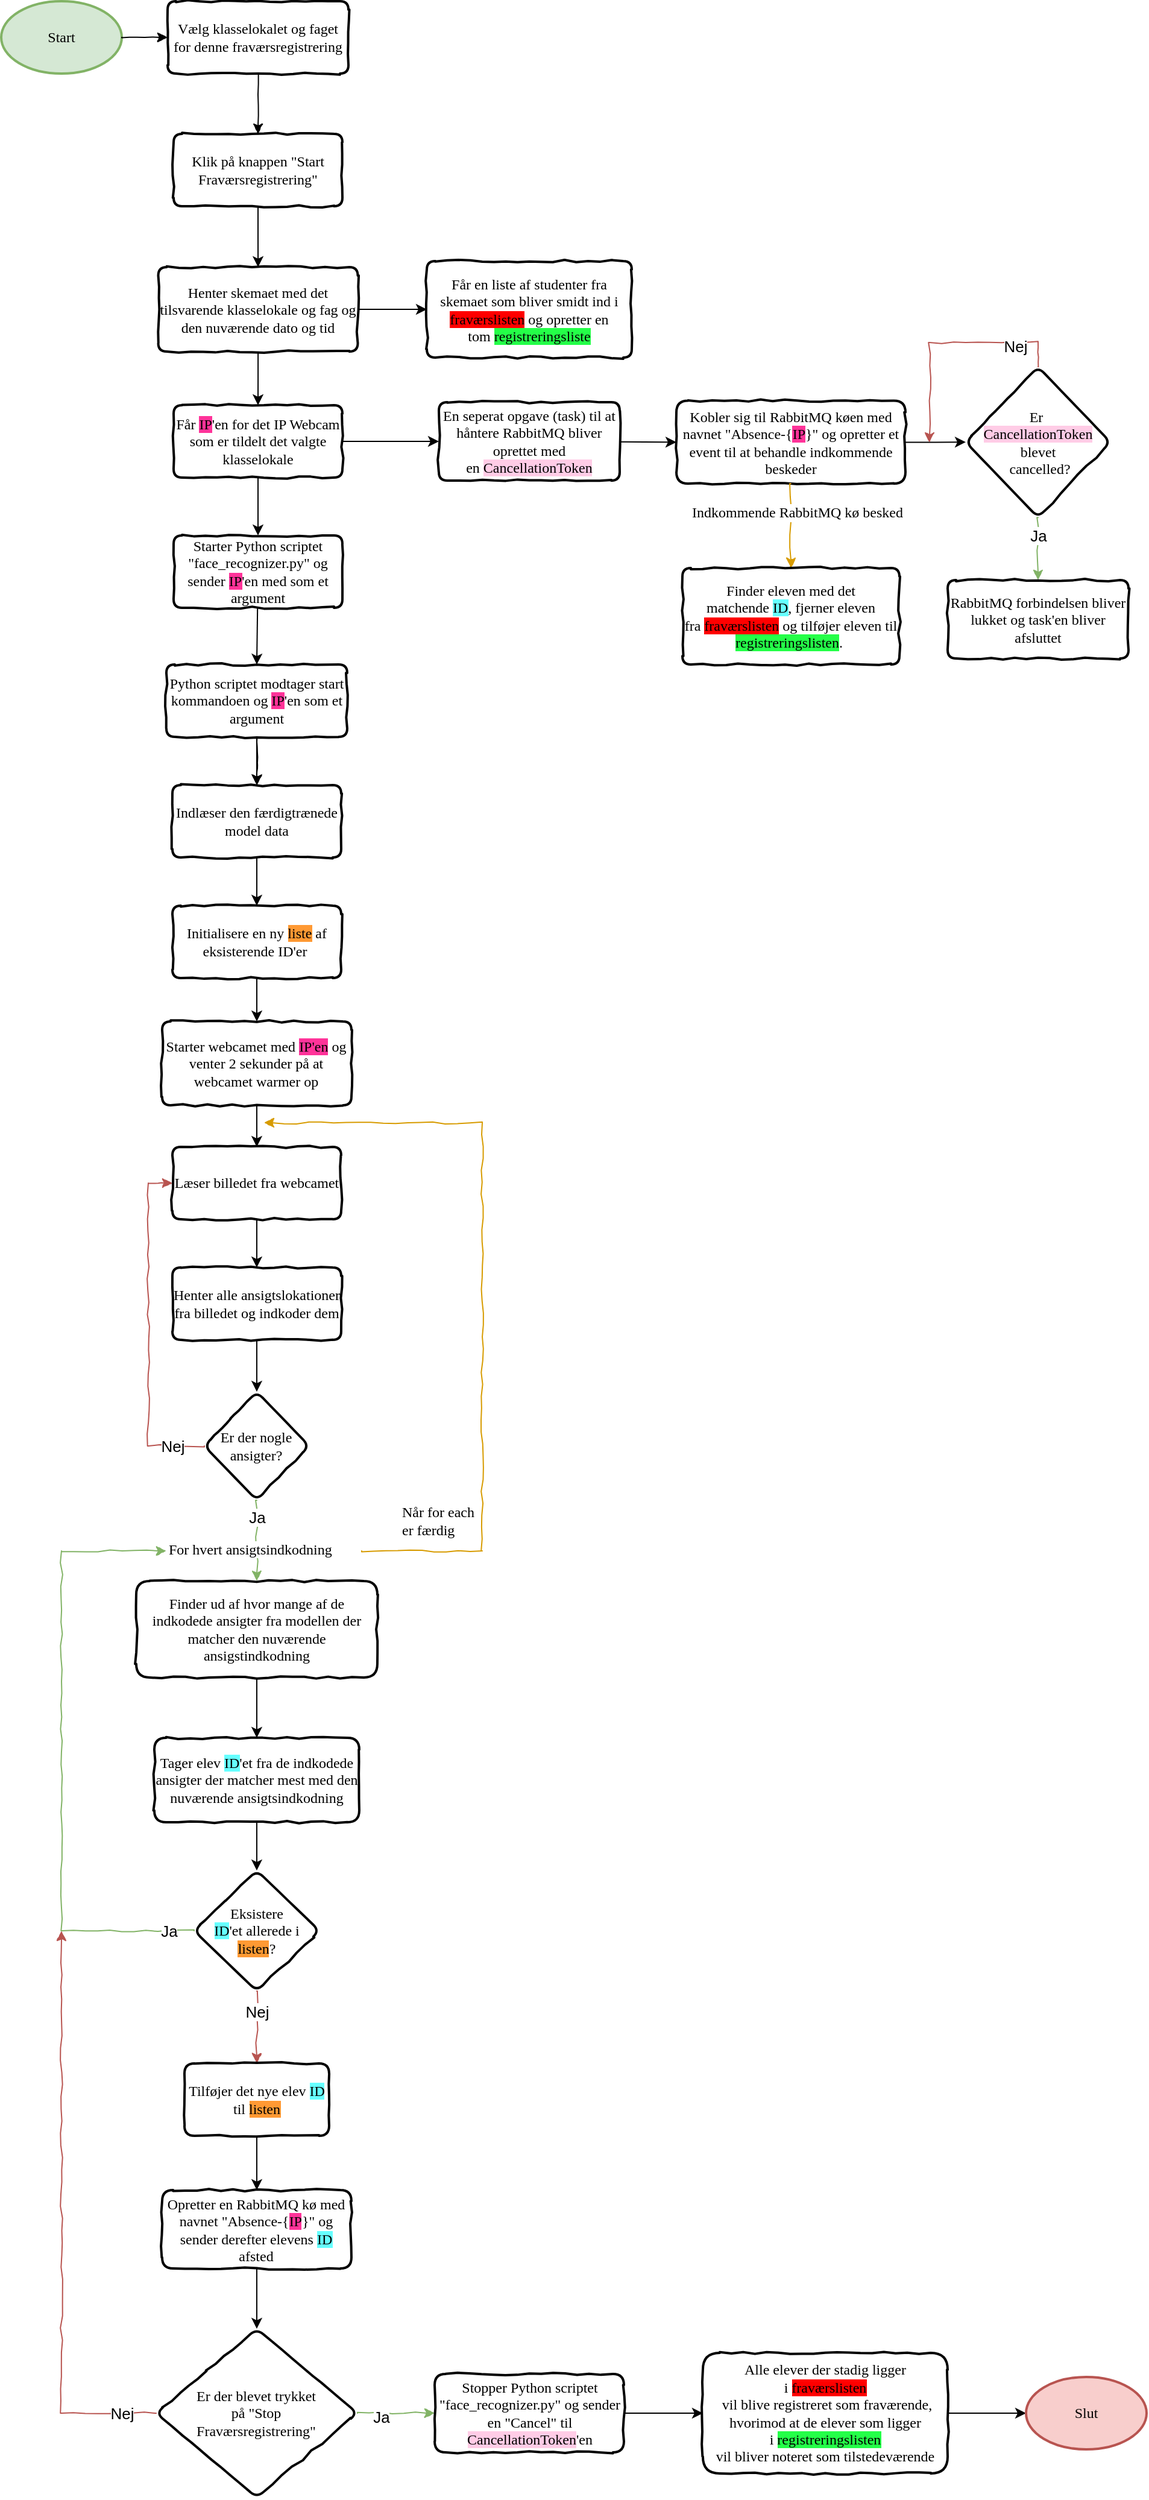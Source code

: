 <mxfile version="15.4.0" type="device"><diagram id="_jiMkEz087JAHt5v3xBD" name="Page-1"><mxGraphModel dx="1422" dy="822" grid="1" gridSize="10" guides="1" tooltips="1" connect="1" arrows="1" fold="1" page="0" pageScale="1" pageWidth="1100" pageHeight="850" math="0" shadow="0"><root><mxCell id="0"/><mxCell id="1" parent="0"/><mxCell id="gbFf8bxU4_p1AlwCyVrt-1" value="Start" style="strokeWidth=2;html=1;shape=mxgraph.flowchart.start_1;whiteSpace=wrap;fontFamily=Comic Sans MS;shadow=0;fillColor=#d5e8d4;strokeColor=#82b366;fontSize=12;" parent="1" vertex="1"><mxGeometry x="10" y="10" width="100" height="60" as="geometry"/></mxCell><mxCell id="gbFf8bxU4_p1AlwCyVrt-2" style="edgeStyle=orthogonalEdgeStyle;rounded=0;comic=1;orthogonalLoop=1;jettySize=auto;html=1;exitX=0.5;exitY=1;exitDx=0;exitDy=0;entryX=0.5;entryY=0;entryDx=0;entryDy=0;fontFamily=Comic Sans MS;fontSize=12;" parent="1" source="gbFf8bxU4_p1AlwCyVrt-4" target="gbFf8bxU4_p1AlwCyVrt-3" edge="1"><mxGeometry relative="1" as="geometry"/></mxCell><mxCell id="gbFf8bxU4_p1AlwCyVrt-7" value="" style="edgeStyle=orthogonalEdgeStyle;rounded=0;orthogonalLoop=1;jettySize=auto;html=1;" parent="1" source="gbFf8bxU4_p1AlwCyVrt-3" target="gbFf8bxU4_p1AlwCyVrt-6" edge="1"><mxGeometry relative="1" as="geometry"/></mxCell><mxCell id="gbFf8bxU4_p1AlwCyVrt-3" value="Klik på knappen &quot;Start Fraværsregistrering&quot;" style="rounded=1;whiteSpace=wrap;html=1;absoluteArcSize=1;arcSize=14;strokeWidth=2;comic=1;fontFamily=Comic Sans MS;fontSize=12;" parent="1" vertex="1"><mxGeometry x="153" y="120" width="140" height="60" as="geometry"/></mxCell><mxCell id="gbFf8bxU4_p1AlwCyVrt-4" value="Vælg klasselokalet og faget for denne fraværsregistrering" style="rounded=1;whiteSpace=wrap;html=1;absoluteArcSize=1;arcSize=14;strokeWidth=2;comic=1;fontFamily=Comic Sans MS;fontSize=12;" parent="1" vertex="1"><mxGeometry x="148" y="10" width="150" height="60" as="geometry"/></mxCell><mxCell id="gbFf8bxU4_p1AlwCyVrt-5" style="edgeStyle=orthogonalEdgeStyle;rounded=0;comic=1;orthogonalLoop=1;jettySize=auto;html=1;exitX=1;exitY=0.5;exitDx=0;exitDy=0;entryX=0;entryY=0.5;entryDx=0;entryDy=0;fontFamily=Comic Sans MS;exitPerimeter=0;fontSize=12;" parent="1" source="gbFf8bxU4_p1AlwCyVrt-1" target="gbFf8bxU4_p1AlwCyVrt-4" edge="1"><mxGeometry relative="1" as="geometry"><mxPoint x="69.69" y="79.741" as="sourcePoint"/><mxPoint x="69.69" y="110.086" as="targetPoint"/></mxGeometry></mxCell><mxCell id="gbFf8bxU4_p1AlwCyVrt-9" value="" style="edgeStyle=orthogonalEdgeStyle;rounded=0;orthogonalLoop=1;jettySize=auto;html=1;entryX=0.5;entryY=0;entryDx=0;entryDy=0;" parent="1" source="gbFf8bxU4_p1AlwCyVrt-6" target="gbFf8bxU4_p1AlwCyVrt-14" edge="1"><mxGeometry relative="1" as="geometry"><mxPoint x="223" y="350.0" as="targetPoint"/></mxGeometry></mxCell><mxCell id="gbFf8bxU4_p1AlwCyVrt-12" value="" style="edgeStyle=orthogonalEdgeStyle;rounded=0;orthogonalLoop=1;jettySize=auto;html=1;entryX=0;entryY=0.5;entryDx=0;entryDy=0;" parent="1" source="gbFf8bxU4_p1AlwCyVrt-6" target="gbFf8bxU4_p1AlwCyVrt-13" edge="1"><mxGeometry relative="1" as="geometry"><mxPoint x="385.75" y="265.5" as="targetPoint"/></mxGeometry></mxCell><mxCell id="gbFf8bxU4_p1AlwCyVrt-6" value="Henter skemaet med det tilsvarende klasselokale og fag og den nuværende dato og tid" style="rounded=1;whiteSpace=wrap;html=1;absoluteArcSize=1;arcSize=14;strokeWidth=2;comic=1;fontFamily=Comic Sans MS;fontSize=12;" parent="1" vertex="1"><mxGeometry x="140.25" y="230.5" width="165.5" height="70" as="geometry"/></mxCell><mxCell id="gbFf8bxU4_p1AlwCyVrt-13" value="Får en liste af studenter fra skemaet som bliver smidt ind i &lt;span style=&quot;background-color: rgb(255 , 0 , 0)&quot;&gt;fraværslisten&lt;/span&gt; og opretter en tom&amp;nbsp;&lt;span style=&quot;background-color: rgb(36 , 255 , 72)&quot;&gt;registreringsliste&lt;br&gt;&lt;/span&gt;" style="rounded=1;whiteSpace=wrap;html=1;absoluteArcSize=1;arcSize=14;strokeWidth=2;comic=1;fontFamily=Comic Sans MS;fontSize=12;" parent="1" vertex="1"><mxGeometry x="363" y="225.5" width="170" height="80" as="geometry"/></mxCell><mxCell id="gbFf8bxU4_p1AlwCyVrt-16" value="" style="edgeStyle=orthogonalEdgeStyle;rounded=0;orthogonalLoop=1;jettySize=auto;html=1;entryX=0;entryY=0.5;entryDx=0;entryDy=0;" parent="1" source="gbFf8bxU4_p1AlwCyVrt-14" target="w3KOf6_YJL4cehJAPmx5-10" edge="1"><mxGeometry relative="1" as="geometry"><mxPoint x="373" y="375" as="targetPoint"/></mxGeometry></mxCell><mxCell id="gbFf8bxU4_p1AlwCyVrt-18" value="" style="edgeStyle=orthogonalEdgeStyle;rounded=0;orthogonalLoop=1;jettySize=auto;html=1;" parent="1" source="gbFf8bxU4_p1AlwCyVrt-14" target="gbFf8bxU4_p1AlwCyVrt-17" edge="1"><mxGeometry relative="1" as="geometry"/></mxCell><mxCell id="gbFf8bxU4_p1AlwCyVrt-14" value="Får&amp;nbsp;&lt;span style=&quot;background-color: rgb(255 , 51 , 153)&quot;&gt;IP&lt;/span&gt;'en for det IP Webcam som er tildelt det valgte klasselokale" style="rounded=1;whiteSpace=wrap;html=1;absoluteArcSize=1;arcSize=14;strokeWidth=2;comic=1;fontFamily=Comic Sans MS;fontSize=12;" parent="1" vertex="1"><mxGeometry x="153" y="345" width="140" height="60" as="geometry"/></mxCell><mxCell id="w3KOf6_YJL4cehJAPmx5-1" style="rounded=0;orthogonalLoop=1;jettySize=auto;html=1;entryX=0.5;entryY=0;entryDx=0;entryDy=0;" parent="1" source="gbFf8bxU4_p1AlwCyVrt-17" target="lt2hSP0hX8sn5hnvxRRY-23" edge="1"><mxGeometry relative="1" as="geometry"/></mxCell><mxCell id="gbFf8bxU4_p1AlwCyVrt-17" value="Starter Python scriptet &quot;face_recognizer.py&quot; og sender&amp;nbsp;&lt;span style=&quot;background-color: rgb(255 , 51 , 153)&quot;&gt;IP&lt;/span&gt;'en med som et argument" style="rounded=1;whiteSpace=wrap;html=1;absoluteArcSize=1;arcSize=14;strokeWidth=2;comic=1;fontFamily=Comic Sans MS;fontSize=12;" parent="1" vertex="1"><mxGeometry x="153" y="453" width="140" height="60" as="geometry"/></mxCell><mxCell id="lt2hSP0hX8sn5hnvxRRY-1" style="edgeStyle=orthogonalEdgeStyle;rounded=0;orthogonalLoop=1;jettySize=auto;html=1;fontSize=12;entryX=0;entryY=0.5;entryDx=0;entryDy=0;fontFamily=Comic Sans MS;strokeColor=#82b366;fillColor=#d5e8d4;comic=1;exitX=0;exitY=0.5;exitDx=0;exitDy=0;" parent="1" source="lt2hSP0hX8sn5hnvxRRY-3" target="lt2hSP0hX8sn5hnvxRRY-26" edge="1"><mxGeometry relative="1" as="geometry"><mxPoint x="146.98" y="1277" as="targetPoint"/><Array as="points"><mxPoint x="60" y="1610"/><mxPoint x="60" y="1295"/></Array></mxGeometry></mxCell><mxCell id="lt2hSP0hX8sn5hnvxRRY-2" value="Ja" style="edgeLabel;html=1;align=center;verticalAlign=middle;resizable=0;points=[];fontSize=13;" parent="lt2hSP0hX8sn5hnvxRRY-1" vertex="1" connectable="0"><mxGeometry x="-0.844" relative="1" as="geometry"><mxPoint x="19" as="offset"/></mxGeometry></mxCell><mxCell id="lt2hSP0hX8sn5hnvxRRY-3" value="Eksistere&lt;br&gt;&lt;span style=&quot;background-color: rgb(102 , 255 , 255)&quot;&gt;ID&lt;/span&gt;'et allerede i &lt;br&gt;&lt;span style=&quot;background-color: rgb(255 , 153 , 51)&quot;&gt;listen&lt;/span&gt;?" style="rhombus;whiteSpace=wrap;html=1;rounded=1;fontFamily=Comic Sans MS;strokeWidth=2;arcSize=14;comic=1;" parent="1" vertex="1"><mxGeometry x="169.98" y="1560" width="104" height="100" as="geometry"/></mxCell><mxCell id="lt2hSP0hX8sn5hnvxRRY-5" style="edgeStyle=orthogonalEdgeStyle;rounded=0;comic=1;orthogonalLoop=1;jettySize=auto;html=1;exitX=0.5;exitY=1;exitDx=0;exitDy=0;entryX=0.5;entryY=0;entryDx=0;entryDy=0;fontFamily=Comic Sans MS;fontSize=12;" parent="1" target="lt2hSP0hX8sn5hnvxRRY-7" edge="1"><mxGeometry relative="1" as="geometry"><mxPoint x="221.98" y="620" as="sourcePoint"/></mxGeometry></mxCell><mxCell id="lt2hSP0hX8sn5hnvxRRY-6" value="" style="edgeStyle=orthogonalEdgeStyle;rounded=0;orthogonalLoop=1;jettySize=auto;html=1;entryX=0.5;entryY=0;entryDx=0;entryDy=0;" parent="1" source="lt2hSP0hX8sn5hnvxRRY-7" edge="1"><mxGeometry relative="1" as="geometry"><mxPoint x="221.98" y="760" as="targetPoint"/></mxGeometry></mxCell><mxCell id="lt2hSP0hX8sn5hnvxRRY-7" value="Indlæser den færdigtrænede model data" style="rounded=1;whiteSpace=wrap;html=1;absoluteArcSize=1;arcSize=14;strokeWidth=2;comic=1;fontFamily=Comic Sans MS;fontSize=12;" parent="1" vertex="1"><mxGeometry x="151.98" y="660" width="140" height="60" as="geometry"/></mxCell><mxCell id="lt2hSP0hX8sn5hnvxRRY-9" value="" style="edgeStyle=orthogonalEdgeStyle;rounded=0;orthogonalLoop=1;jettySize=auto;html=1;entryX=0.5;entryY=0;entryDx=0;entryDy=0;exitX=0.5;exitY=1;exitDx=0;exitDy=0;" parent="1" source="lt2hSP0hX8sn5hnvxRRY-14" target="lt2hSP0hX8sn5hnvxRRY-11" edge="1"><mxGeometry relative="1" as="geometry"><mxPoint x="221.98" y="1000" as="targetPoint"/><mxPoint x="222.028" y="950.5" as="sourcePoint"/></mxGeometry></mxCell><mxCell id="lt2hSP0hX8sn5hnvxRRY-10" value="" style="edgeStyle=orthogonalEdgeStyle;rounded=0;orthogonalLoop=1;jettySize=auto;html=1;" parent="1" source="lt2hSP0hX8sn5hnvxRRY-11" target="lt2hSP0hX8sn5hnvxRRY-13" edge="1"><mxGeometry relative="1" as="geometry"/></mxCell><mxCell id="lt2hSP0hX8sn5hnvxRRY-12" value="" style="edgeStyle=orthogonalEdgeStyle;rounded=0;orthogonalLoop=1;jettySize=auto;html=1;" parent="1" source="lt2hSP0hX8sn5hnvxRRY-13" target="lt2hSP0hX8sn5hnvxRRY-19" edge="1"><mxGeometry relative="1" as="geometry"/></mxCell><mxCell id="lt2hSP0hX8sn5hnvxRRY-13" value="Henter alle ansigtslokationer fra billedet og indkoder dem" style="rounded=1;whiteSpace=wrap;html=1;absoluteArcSize=1;arcSize=14;strokeWidth=2;comic=1;fontFamily=Comic Sans MS;fontSize=12;" parent="1" vertex="1"><mxGeometry x="151.98" y="1060" width="140" height="60" as="geometry"/></mxCell><mxCell id="lt2hSP0hX8sn5hnvxRRY-14" value="Starter webcamet med &lt;span style=&quot;background-color: rgb(255 , 51 , 153)&quot;&gt;IP'en&lt;/span&gt;&lt;span style=&quot;background-color: rgb(255 , 255 , 255)&quot;&gt;&amp;nbsp;&lt;/span&gt;og venter 2 sekunder på at webcamet warmer op" style="rounded=1;whiteSpace=wrap;html=1;absoluteArcSize=1;arcSize=14;strokeWidth=2;comic=1;fontFamily=Comic Sans MS;fontSize=12;" parent="1" vertex="1"><mxGeometry x="143.48" y="856" width="157" height="69.5" as="geometry"/></mxCell><mxCell id="lt2hSP0hX8sn5hnvxRRY-15" style="edgeStyle=orthogonalEdgeStyle;rounded=0;orthogonalLoop=1;jettySize=auto;html=1;entryX=0;entryY=0.5;entryDx=0;entryDy=0;exitX=0;exitY=0.5;exitDx=0;exitDy=0;fontFamily=Comic Sans MS;fontSize=12;strokeColor=#b85450;fillColor=#f8cecc;comic=1;" parent="1" source="lt2hSP0hX8sn5hnvxRRY-19" target="lt2hSP0hX8sn5hnvxRRY-11" edge="1"><mxGeometry relative="1" as="geometry"/></mxCell><mxCell id="lt2hSP0hX8sn5hnvxRRY-16" value="Nej" style="edgeLabel;html=1;align=center;verticalAlign=middle;resizable=0;points=[];fontSize=13;" parent="lt2hSP0hX8sn5hnvxRRY-15" vertex="1" connectable="0"><mxGeometry x="-0.765" y="2" relative="1" as="geometry"><mxPoint x="7" y="-2" as="offset"/></mxGeometry></mxCell><mxCell id="lt2hSP0hX8sn5hnvxRRY-17" value="" style="edgeStyle=orthogonalEdgeStyle;rounded=0;orthogonalLoop=1;jettySize=auto;html=1;fontFamily=Comic Sans MS;fontSize=12;strokeColor=#82b366;fillColor=#d5e8d4;comic=1;" parent="1" source="lt2hSP0hX8sn5hnvxRRY-19" target="lt2hSP0hX8sn5hnvxRRY-25" edge="1"><mxGeometry relative="1" as="geometry"/></mxCell><mxCell id="lt2hSP0hX8sn5hnvxRRY-18" value="Ja" style="edgeLabel;html=1;align=center;verticalAlign=middle;resizable=0;points=[];fontSize=13;" parent="lt2hSP0hX8sn5hnvxRRY-17" vertex="1" connectable="0"><mxGeometry x="-0.356" y="1" relative="1" as="geometry"><mxPoint x="-1" y="-8" as="offset"/></mxGeometry></mxCell><mxCell id="lt2hSP0hX8sn5hnvxRRY-19" value="Er der nogle ansigter?" style="rhombus;whiteSpace=wrap;html=1;rounded=1;fontFamily=Comic Sans MS;strokeWidth=2;arcSize=14;comic=1;" parent="1" vertex="1"><mxGeometry x="178.48" y="1163" width="87" height="90" as="geometry"/></mxCell><mxCell id="lt2hSP0hX8sn5hnvxRRY-20" value="" style="edgeStyle=orthogonalEdgeStyle;rounded=0;orthogonalLoop=1;jettySize=auto;html=1;" parent="1" source="lt2hSP0hX8sn5hnvxRRY-21" target="lt2hSP0hX8sn5hnvxRRY-14" edge="1"><mxGeometry relative="1" as="geometry"/></mxCell><mxCell id="lt2hSP0hX8sn5hnvxRRY-21" value="Initialisere en ny&amp;nbsp;&lt;span style=&quot;background-color: rgb(255 , 153 , 51)&quot;&gt;liste&lt;/span&gt;&lt;span style=&quot;background-color: rgb(255 , 255 , 255)&quot;&gt;&amp;nbsp;&lt;/span&gt;af eksisterende ID'er&amp;nbsp;" style="rounded=1;whiteSpace=wrap;html=1;absoluteArcSize=1;arcSize=14;strokeWidth=2;comic=1;fontFamily=Comic Sans MS;fontSize=12;" parent="1" vertex="1"><mxGeometry x="151.98" y="760" width="140" height="60" as="geometry"/></mxCell><mxCell id="lt2hSP0hX8sn5hnvxRRY-22" value="" style="edgeStyle=orthogonalEdgeStyle;rounded=0;orthogonalLoop=1;jettySize=auto;html=1;exitX=0.5;exitY=1;exitDx=0;exitDy=0;" parent="1" source="lt2hSP0hX8sn5hnvxRRY-23" target="lt2hSP0hX8sn5hnvxRRY-7" edge="1"><mxGeometry relative="1" as="geometry"/></mxCell><mxCell id="lt2hSP0hX8sn5hnvxRRY-23" value="Python scriptet modtager start kommandoen og &lt;span style=&quot;background-color: rgb(255 , 51 , 153)&quot;&gt;IP&lt;/span&gt;'en som et argument" style="rounded=1;whiteSpace=wrap;html=1;absoluteArcSize=1;arcSize=14;strokeWidth=2;comic=1;fontFamily=Comic Sans MS;fontSize=12;" parent="1" vertex="1"><mxGeometry x="146.98" y="560" width="150" height="60" as="geometry"/></mxCell><mxCell id="lt2hSP0hX8sn5hnvxRRY-24" value="" style="edgeStyle=orthogonalEdgeStyle;rounded=0;orthogonalLoop=1;jettySize=auto;html=1;fontSize=13;" parent="1" source="lt2hSP0hX8sn5hnvxRRY-25" target="lt2hSP0hX8sn5hnvxRRY-28" edge="1"><mxGeometry relative="1" as="geometry"/></mxCell><mxCell id="lt2hSP0hX8sn5hnvxRRY-25" value="Finder ud af hvor mange af de indkodede ansigter fra modellen der matcher den nuværende ansigstindkodning" style="whiteSpace=wrap;html=1;rounded=1;fontFamily=Comic Sans MS;strokeWidth=2;arcSize=14;comic=1;" parent="1" vertex="1"><mxGeometry x="121.98" y="1320" width="200" height="80" as="geometry"/></mxCell><mxCell id="lt2hSP0hX8sn5hnvxRRY-26" value="For hvert ansigtsindkodning" style="text;html=1;fontFamily=Comic Sans MS;fontColor=#000000;labelBackgroundColor=#ffffff;fontSize=12;" parent="1" vertex="1"><mxGeometry x="146.98" y="1280" width="162" height="30" as="geometry"/></mxCell><mxCell id="lt2hSP0hX8sn5hnvxRRY-27" value="" style="edgeStyle=orthogonalEdgeStyle;rounded=0;orthogonalLoop=1;jettySize=auto;html=1;fontSize=13;entryX=0.5;entryY=0;entryDx=0;entryDy=0;" parent="1" source="lt2hSP0hX8sn5hnvxRRY-28" target="lt2hSP0hX8sn5hnvxRRY-3" edge="1"><mxGeometry relative="1" as="geometry"><mxPoint x="221.98" y="1605" as="targetPoint"/></mxGeometry></mxCell><mxCell id="lt2hSP0hX8sn5hnvxRRY-28" value="Tager elev &lt;span style=&quot;background-color: rgb(102 , 255 , 255)&quot;&gt;ID&lt;/span&gt;'et fra de indkodede ansigter der matcher mest med den nuværende ansigtsindkodning" style="whiteSpace=wrap;html=1;rounded=1;fontFamily=Comic Sans MS;strokeWidth=2;arcSize=14;comic=1;" parent="1" vertex="1"><mxGeometry x="136.98" y="1450" width="170" height="70" as="geometry"/></mxCell><mxCell id="lt2hSP0hX8sn5hnvxRRY-29" style="edgeStyle=orthogonalEdgeStyle;rounded=0;orthogonalLoop=1;jettySize=auto;html=1;fontFamily=Comic Sans MS;fontSize=12;strokeColor=#b85450;fillColor=#f8cecc;comic=1;exitX=0.5;exitY=1;exitDx=0;exitDy=0;entryX=0.5;entryY=0;entryDx=0;entryDy=0;" parent="1" source="lt2hSP0hX8sn5hnvxRRY-3" target="lt2hSP0hX8sn5hnvxRRY-32" edge="1"><mxGeometry relative="1" as="geometry"><mxPoint x="34.98" y="1628" as="sourcePoint"/><mxPoint x="221.98" y="1720" as="targetPoint"/></mxGeometry></mxCell><mxCell id="lt2hSP0hX8sn5hnvxRRY-30" value="Nej" style="edgeLabel;html=1;align=center;verticalAlign=middle;resizable=0;points=[];fontSize=13;" parent="lt2hSP0hX8sn5hnvxRRY-29" vertex="1" connectable="0"><mxGeometry x="-0.765" y="2" relative="1" as="geometry"><mxPoint x="-2" y="10" as="offset"/></mxGeometry></mxCell><mxCell id="lt2hSP0hX8sn5hnvxRRY-31" value="" style="edgeStyle=orthogonalEdgeStyle;rounded=0;orthogonalLoop=1;jettySize=auto;html=1;fontSize=13;" parent="1" source="lt2hSP0hX8sn5hnvxRRY-32" target="lt2hSP0hX8sn5hnvxRRY-34" edge="1"><mxGeometry relative="1" as="geometry"/></mxCell><mxCell id="lt2hSP0hX8sn5hnvxRRY-32" value="Tilføjer det nye elev &lt;span style=&quot;background-color: rgb(102 , 255 , 255)&quot;&gt;ID&lt;/span&gt; til&amp;nbsp;&lt;span style=&quot;background-color: rgb(255 , 153 , 51)&quot;&gt;listen&lt;/span&gt;" style="whiteSpace=wrap;html=1;rounded=1;fontFamily=Comic Sans MS;strokeWidth=2;arcSize=14;comic=1;" parent="1" vertex="1"><mxGeometry x="161.98" y="1720" width="120" height="60" as="geometry"/></mxCell><mxCell id="lt2hSP0hX8sn5hnvxRRY-33" style="edgeStyle=orthogonalEdgeStyle;rounded=0;orthogonalLoop=1;jettySize=auto;html=1;fontSize=13;entryX=0.5;entryY=0;entryDx=0;entryDy=0;" parent="1" source="lt2hSP0hX8sn5hnvxRRY-34" target="w3KOf6_YJL4cehJAPmx5-23" edge="1"><mxGeometry relative="1" as="geometry"><mxPoint x="222" y="1950" as="targetPoint"/></mxGeometry></mxCell><mxCell id="lt2hSP0hX8sn5hnvxRRY-34" value="Opretter en RabbitMQ kø med navnet &quot;Absence-{&lt;span style=&quot;background-color: rgb(255 , 51 , 153)&quot;&gt;IP&lt;/span&gt;}&quot; og sender derefter elevens &lt;span style=&quot;background-color: rgb(102 , 255 , 255)&quot;&gt;ID&lt;/span&gt; afsted" style="whiteSpace=wrap;html=1;rounded=1;fontFamily=Comic Sans MS;strokeWidth=2;arcSize=14;comic=1;" parent="1" vertex="1"><mxGeometry x="143.48" y="1825" width="157" height="65" as="geometry"/></mxCell><mxCell id="lt2hSP0hX8sn5hnvxRRY-35" value="&lt;div style=&quot;text-align: left&quot;&gt;Når for each&lt;/div&gt;&lt;div style=&quot;text-align: left&quot;&gt;er færdig&lt;/div&gt;" style="edgeStyle=orthogonalEdgeStyle;rounded=0;orthogonalLoop=1;jettySize=auto;html=1;fontFamily=Comic Sans MS;comic=1;fontSize=12;labelBackgroundColor=#FFFFFF;fillColor=#ffe6cc;strokeColor=#d79b00;exitX=1;exitY=0.5;exitDx=0;exitDy=0;" parent="1" source="lt2hSP0hX8sn5hnvxRRY-26" edge="1"><mxGeometry x="-0.802" y="25" relative="1" as="geometry"><mxPoint x="228" y="940" as="targetPoint"/><mxPoint x="355.95" y="1290" as="sourcePoint"/><Array as="points"><mxPoint x="409" y="1295"/><mxPoint x="409" y="940"/></Array><mxPoint as="offset"/></mxGeometry></mxCell><mxCell id="lt2hSP0hX8sn5hnvxRRY-11" value="Læser billedet fra webcamet" style="rounded=1;whiteSpace=wrap;html=1;absoluteArcSize=1;arcSize=14;strokeWidth=2;comic=1;fontFamily=Comic Sans MS;fontSize=12;" parent="1" vertex="1"><mxGeometry x="151.98" y="960" width="140" height="60" as="geometry"/></mxCell><mxCell id="w3KOf6_YJL4cehJAPmx5-14" value="" style="edgeStyle=orthogonalEdgeStyle;rounded=0;orthogonalLoop=1;jettySize=auto;html=1;fontColor=#FFFFFF;" parent="1" source="w3KOf6_YJL4cehJAPmx5-9" target="w3KOf6_YJL4cehJAPmx5-13" edge="1"><mxGeometry relative="1" as="geometry"/></mxCell><mxCell id="w3KOf6_YJL4cehJAPmx5-9" value="Kobler sig til RabbitMQ køen med navnet &quot;Absence-{&lt;span style=&quot;background-color: rgb(255 , 51 , 153)&quot;&gt;IP&lt;/span&gt;}&quot; og opretter et event til at behandle indkommende beskeder" style="whiteSpace=wrap;html=1;rounded=1;fontFamily=Comic Sans MS;strokeWidth=2;arcSize=14;comic=1;" parent="1" vertex="1"><mxGeometry x="570" y="341.25" width="190" height="68.75" as="geometry"/></mxCell><mxCell id="w3KOf6_YJL4cehJAPmx5-11" style="edgeStyle=none;rounded=0;orthogonalLoop=1;jettySize=auto;html=1;entryX=0;entryY=0.5;entryDx=0;entryDy=0;fontColor=#FFFFFF;" parent="1" source="w3KOf6_YJL4cehJAPmx5-10" target="w3KOf6_YJL4cehJAPmx5-9" edge="1"><mxGeometry relative="1" as="geometry"/></mxCell><mxCell id="w3KOf6_YJL4cehJAPmx5-10" value="En seperat opgave (task) til at håntere RabbitMQ bliver oprettet med en&amp;nbsp;&lt;span style=&quot;background-color: rgb(255 , 204 , 230)&quot;&gt;CancellationToken&lt;/span&gt;" style="rounded=1;whiteSpace=wrap;html=1;absoluteArcSize=1;arcSize=14;strokeWidth=2;comic=1;fontFamily=Comic Sans MS;fontSize=12;" parent="1" vertex="1"><mxGeometry x="373" y="342.5" width="150" height="65" as="geometry"/></mxCell><mxCell id="w3KOf6_YJL4cehJAPmx5-13" value="Er&amp;nbsp;&lt;br&gt;&lt;span style=&quot;background-color: rgb(255 , 204 , 230)&quot;&gt;CancellationToken&lt;br&gt;&lt;/span&gt;blevet&lt;br&gt;&amp;nbsp;cancelled?" style="rhombus;whiteSpace=wrap;html=1;rounded=1;fontFamily=Comic Sans MS;strokeWidth=2;arcSize=14;comic=1;" parent="1" vertex="1"><mxGeometry x="810" y="313.13" width="120" height="125" as="geometry"/></mxCell><mxCell id="w3KOf6_YJL4cehJAPmx5-17" style="edgeStyle=orthogonalEdgeStyle;rounded=0;orthogonalLoop=1;jettySize=auto;html=1;fontFamily=Comic Sans MS;fontSize=12;strokeColor=#b85450;fillColor=#f8cecc;comic=1;exitX=0.5;exitY=0;exitDx=0;exitDy=0;" parent="1" source="w3KOf6_YJL4cehJAPmx5-13" edge="1"><mxGeometry relative="1" as="geometry"><mxPoint x="780.0" y="230.5" as="sourcePoint"/><mxPoint x="780" y="376" as="targetPoint"/><Array as="points"><mxPoint x="870" y="293"/><mxPoint x="780" y="293"/><mxPoint x="780" y="370"/></Array></mxGeometry></mxCell><mxCell id="w3KOf6_YJL4cehJAPmx5-18" value="Nej" style="edgeLabel;html=1;align=center;verticalAlign=middle;resizable=0;points=[];fontSize=13;" parent="w3KOf6_YJL4cehJAPmx5-17" vertex="1" connectable="0"><mxGeometry x="-0.765" y="2" relative="1" as="geometry"><mxPoint x="-17" y="1" as="offset"/></mxGeometry></mxCell><mxCell id="w3KOf6_YJL4cehJAPmx5-19" value="" style="edgeStyle=orthogonalEdgeStyle;rounded=0;orthogonalLoop=1;jettySize=auto;html=1;fontFamily=Comic Sans MS;fontSize=12;strokeColor=#82b366;fillColor=#d5e8d4;comic=1;exitX=0.5;exitY=1;exitDx=0;exitDy=0;entryX=0.5;entryY=0;entryDx=0;entryDy=0;" parent="1" source="w3KOf6_YJL4cehJAPmx5-13" target="w3KOf6_YJL4cehJAPmx5-21" edge="1"><mxGeometry relative="1" as="geometry"><mxPoint x="869.66" y="470" as="sourcePoint"/><mxPoint x="870" y="488" as="targetPoint"/></mxGeometry></mxCell><mxCell id="w3KOf6_YJL4cehJAPmx5-20" value="Ja" style="edgeLabel;html=1;align=center;verticalAlign=middle;resizable=0;points=[];fontSize=13;" parent="w3KOf6_YJL4cehJAPmx5-19" vertex="1" connectable="0"><mxGeometry x="-0.356" y="1" relative="1" as="geometry"><mxPoint x="-1" y="-2" as="offset"/></mxGeometry></mxCell><mxCell id="w3KOf6_YJL4cehJAPmx5-21" value="RabbitMQ forbindelsen bliver lukket og task'en bliver afsluttet" style="rounded=1;whiteSpace=wrap;html=1;absoluteArcSize=1;arcSize=14;strokeWidth=2;comic=1;fontFamily=Comic Sans MS;fontSize=12;" parent="1" vertex="1"><mxGeometry x="795" y="490" width="150" height="65" as="geometry"/></mxCell><mxCell id="w3KOf6_YJL4cehJAPmx5-23" value="Er der blevet trykket&lt;br&gt;på &quot;Stop&lt;br&gt;Fraværsregistrering&quot;" style="rhombus;whiteSpace=wrap;html=1;rounded=1;fontFamily=Comic Sans MS;strokeWidth=2;arcSize=14;comic=1;" parent="1" vertex="1"><mxGeometry x="138.49" y="1940" width="166.98" height="140" as="geometry"/></mxCell><mxCell id="w3KOf6_YJL4cehJAPmx5-24" style="edgeStyle=orthogonalEdgeStyle;rounded=0;orthogonalLoop=1;jettySize=auto;html=1;fontFamily=Comic Sans MS;fontSize=12;strokeColor=#b85450;fillColor=#f8cecc;comic=1;exitX=0;exitY=0.5;exitDx=0;exitDy=0;" parent="1" source="w3KOf6_YJL4cehJAPmx5-23" edge="1"><mxGeometry relative="1" as="geometry"><mxPoint x="70.0" y="2010" as="sourcePoint"/><mxPoint x="60" y="1610" as="targetPoint"/><Array as="points"><mxPoint x="60" y="2010"/></Array></mxGeometry></mxCell><mxCell id="w3KOf6_YJL4cehJAPmx5-25" value="Nej" style="edgeLabel;html=1;align=center;verticalAlign=middle;resizable=0;points=[];fontSize=13;" parent="w3KOf6_YJL4cehJAPmx5-24" vertex="1" connectable="0"><mxGeometry x="-0.765" y="2" relative="1" as="geometry"><mxPoint x="27" y="-2" as="offset"/></mxGeometry></mxCell><mxCell id="w3KOf6_YJL4cehJAPmx5-31" value="" style="edgeStyle=orthogonalEdgeStyle;rounded=0;orthogonalLoop=1;jettySize=auto;html=1;fontFamily=Comic Sans MS;fontSize=12;strokeColor=#82b366;fillColor=#d5e8d4;comic=1;entryX=0;entryY=0.5;entryDx=0;entryDy=0;exitX=1;exitY=0.5;exitDx=0;exitDy=0;" parent="1" source="w3KOf6_YJL4cehJAPmx5-23" target="w3KOf6_YJL4cehJAPmx5-33" edge="1"><mxGeometry relative="1" as="geometry"><mxPoint x="330" y="2040" as="sourcePoint"/><mxPoint x="223" y="2150" as="targetPoint"/></mxGeometry></mxCell><mxCell id="w3KOf6_YJL4cehJAPmx5-32" value="Ja" style="edgeLabel;html=1;align=center;verticalAlign=middle;resizable=0;points=[];fontSize=13;" parent="w3KOf6_YJL4cehJAPmx5-31" vertex="1" connectable="0"><mxGeometry x="-0.356" y="1" relative="1" as="geometry"><mxPoint x="-1" y="4" as="offset"/></mxGeometry></mxCell><mxCell id="w3KOf6_YJL4cehJAPmx5-34" style="edgeStyle=orthogonalEdgeStyle;rounded=0;orthogonalLoop=1;jettySize=auto;html=1;fontColor=#FFFFFF;entryX=0;entryY=0.5;entryDx=0;entryDy=0;exitX=1;exitY=0.5;exitDx=0;exitDy=0;" parent="1" source="w3KOf6_YJL4cehJAPmx5-33" target="w3KOf6_YJL4cehJAPmx5-42" edge="1"><mxGeometry relative="1" as="geometry"><mxPoint x="222" y="2240" as="targetPoint"/></mxGeometry></mxCell><mxCell id="w3KOf6_YJL4cehJAPmx5-33" value="Stopper Python scriptet &quot;face_recognizer.py&quot; og sender en &quot;Cancel&quot; til &lt;span style=&quot;background-color: rgb(255 , 204 , 230)&quot;&gt;CancellationToken&lt;/span&gt;'en" style="whiteSpace=wrap;html=1;rounded=1;fontFamily=Comic Sans MS;strokeWidth=2;arcSize=14;comic=1;" parent="1" vertex="1"><mxGeometry x="369.5" y="1977.5" width="157" height="65" as="geometry"/></mxCell><mxCell id="w3KOf6_YJL4cehJAPmx5-37" value="&lt;div style=&quot;text-align: left&quot;&gt;Indkommende RabbitMQ kø besked&lt;/div&gt;" style="rounded=0;orthogonalLoop=1;jettySize=auto;html=1;fontFamily=Comic Sans MS;comic=1;fontSize=12;labelBackgroundColor=#FFFFFF;fillColor=#ffe6cc;strokeColor=#d79b00;exitX=0.5;exitY=1;exitDx=0;exitDy=0;edgeStyle=orthogonalEdgeStyle;entryX=0.5;entryY=0;entryDx=0;entryDy=0;" parent="1" source="w3KOf6_YJL4cehJAPmx5-9" target="w3KOf6_YJL4cehJAPmx5-39" edge="1"><mxGeometry x="-0.333" y="5" relative="1" as="geometry"><mxPoint x="665" y="500" as="targetPoint"/><mxPoint x="650" y="440" as="sourcePoint"/><mxPoint as="offset"/></mxGeometry></mxCell><mxCell id="w3KOf6_YJL4cehJAPmx5-39" value="Finder eleven med det matchende&amp;nbsp;&lt;span style=&quot;background-color: rgb(102 , 255 , 255)&quot;&gt;ID&lt;/span&gt;, fjerner eleven fra&amp;nbsp;&lt;span style=&quot;background-color: rgb(255 , 0 , 0)&quot;&gt;fraværslisten&lt;/span&gt;&amp;nbsp;og tilføjer eleven til &lt;span style=&quot;background-color: rgb(36 , 255 , 72)&quot;&gt;registreringslisten&lt;/span&gt;.&amp;nbsp;" style="rounded=1;whiteSpace=wrap;html=1;absoluteArcSize=1;arcSize=14;strokeWidth=2;comic=1;fontFamily=Comic Sans MS;fontSize=12;" parent="1" vertex="1"><mxGeometry x="575" y="480" width="180" height="80" as="geometry"/></mxCell><mxCell id="w3KOf6_YJL4cehJAPmx5-46" style="edgeStyle=orthogonalEdgeStyle;rounded=0;orthogonalLoop=1;jettySize=auto;html=1;entryX=0;entryY=0.5;entryDx=0;entryDy=0;entryPerimeter=0;fontColor=#FFFFFF;exitX=1;exitY=0.5;exitDx=0;exitDy=0;" parent="1" source="w3KOf6_YJL4cehJAPmx5-42" target="w3KOf6_YJL4cehJAPmx5-45" edge="1"><mxGeometry relative="1" as="geometry"/></mxCell><mxCell id="w3KOf6_YJL4cehJAPmx5-42" value="Alle elever der stadig ligger i&amp;nbsp;&lt;span style=&quot;font-family: &amp;#34;comic sans ms&amp;#34; ; background-color: rgb(255 , 0 , 0)&quot;&gt;fraværslisten&lt;/span&gt;&lt;br&gt;&amp;nbsp;vil blive registreret som fraværende, hvorimod at de elever som ligger i&amp;nbsp;&lt;span style=&quot;background-color: rgb(36 , 255 , 72)&quot;&gt;registreringslisten&lt;/span&gt;&lt;br&gt;&amp;nbsp;vil bliver noteret som&amp;nbsp;tilstedeværende&amp;nbsp;" style="whiteSpace=wrap;html=1;rounded=1;fontFamily=Comic Sans MS;strokeWidth=2;arcSize=14;comic=1;" parent="1" vertex="1"><mxGeometry x="591.96" y="1960" width="203.04" height="100" as="geometry"/></mxCell><mxCell id="w3KOf6_YJL4cehJAPmx5-45" value="Slut" style="strokeWidth=2;html=1;shape=mxgraph.flowchart.start_1;whiteSpace=wrap;fontFamily=Comic Sans MS;shadow=0;fillColor=#f8cecc;fontSize=12;strokeColor=#b85450;" parent="1" vertex="1"><mxGeometry x="860" y="1980" width="100" height="60" as="geometry"/></mxCell></root></mxGraphModel></diagram></mxfile>